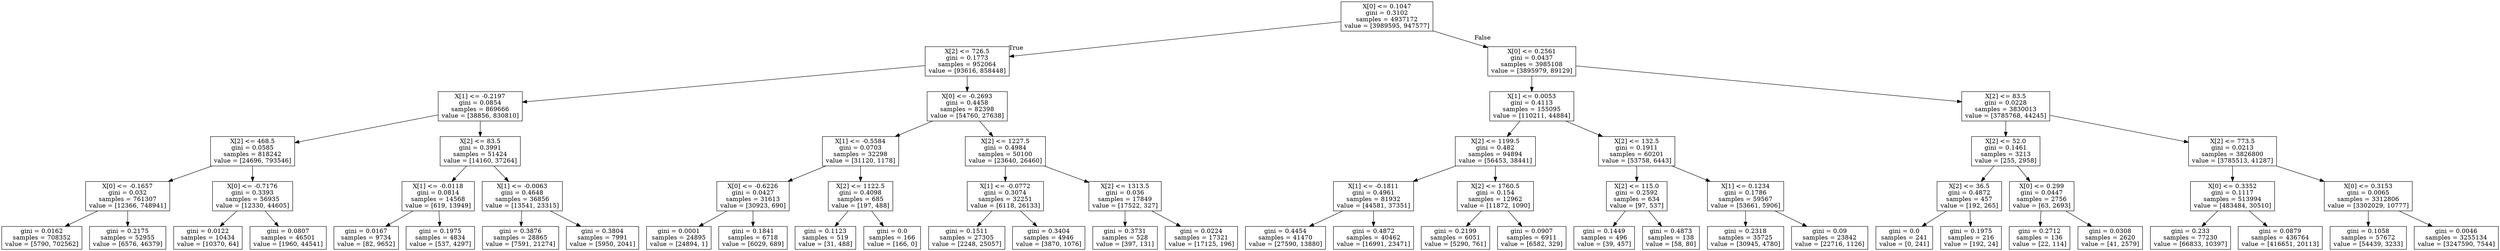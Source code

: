 digraph Tree {
node [shape=box] ;
0 [label="X[0] <= 0.1047\ngini = 0.3102\nsamples = 4937172\nvalue = [3989595, 947577]"] ;
1 [label="X[2] <= 726.5\ngini = 0.1773\nsamples = 952064\nvalue = [93616, 858448]"] ;
0 -> 1 [labeldistance=2.5, labelangle=45, headlabel="True"] ;
2 [label="X[1] <= -0.2197\ngini = 0.0854\nsamples = 869666\nvalue = [38856, 830810]"] ;
1 -> 2 ;
3 [label="X[2] <= 468.5\ngini = 0.0585\nsamples = 818242\nvalue = [24696, 793546]"] ;
2 -> 3 ;
4 [label="X[0] <= -0.1657\ngini = 0.032\nsamples = 761307\nvalue = [12366, 748941]"] ;
3 -> 4 ;
5 [label="gini = 0.0162\nsamples = 708352\nvalue = [5790, 702562]"] ;
4 -> 5 ;
6 [label="gini = 0.2175\nsamples = 52955\nvalue = [6576, 46379]"] ;
4 -> 6 ;
7 [label="X[0] <= -0.7176\ngini = 0.3393\nsamples = 56935\nvalue = [12330, 44605]"] ;
3 -> 7 ;
8 [label="gini = 0.0122\nsamples = 10434\nvalue = [10370, 64]"] ;
7 -> 8 ;
9 [label="gini = 0.0807\nsamples = 46501\nvalue = [1960, 44541]"] ;
7 -> 9 ;
10 [label="X[2] <= 83.5\ngini = 0.3991\nsamples = 51424\nvalue = [14160, 37264]"] ;
2 -> 10 ;
11 [label="X[1] <= -0.0118\ngini = 0.0814\nsamples = 14568\nvalue = [619, 13949]"] ;
10 -> 11 ;
12 [label="gini = 0.0167\nsamples = 9734\nvalue = [82, 9652]"] ;
11 -> 12 ;
13 [label="gini = 0.1975\nsamples = 4834\nvalue = [537, 4297]"] ;
11 -> 13 ;
14 [label="X[1] <= -0.0063\ngini = 0.4648\nsamples = 36856\nvalue = [13541, 23315]"] ;
10 -> 14 ;
15 [label="gini = 0.3876\nsamples = 28865\nvalue = [7591, 21274]"] ;
14 -> 15 ;
16 [label="gini = 0.3804\nsamples = 7991\nvalue = [5950, 2041]"] ;
14 -> 16 ;
17 [label="X[0] <= -0.2693\ngini = 0.4458\nsamples = 82398\nvalue = [54760, 27638]"] ;
1 -> 17 ;
18 [label="X[1] <= -0.5584\ngini = 0.0703\nsamples = 32298\nvalue = [31120, 1178]"] ;
17 -> 18 ;
19 [label="X[0] <= -0.6226\ngini = 0.0427\nsamples = 31613\nvalue = [30923, 690]"] ;
18 -> 19 ;
20 [label="gini = 0.0001\nsamples = 24895\nvalue = [24894, 1]"] ;
19 -> 20 ;
21 [label="gini = 0.1841\nsamples = 6718\nvalue = [6029, 689]"] ;
19 -> 21 ;
22 [label="X[2] <= 1122.5\ngini = 0.4098\nsamples = 685\nvalue = [197, 488]"] ;
18 -> 22 ;
23 [label="gini = 0.1123\nsamples = 519\nvalue = [31, 488]"] ;
22 -> 23 ;
24 [label="gini = 0.0\nsamples = 166\nvalue = [166, 0]"] ;
22 -> 24 ;
25 [label="X[2] <= 1227.5\ngini = 0.4984\nsamples = 50100\nvalue = [23640, 26460]"] ;
17 -> 25 ;
26 [label="X[1] <= -0.0772\ngini = 0.3074\nsamples = 32251\nvalue = [6118, 26133]"] ;
25 -> 26 ;
27 [label="gini = 0.1511\nsamples = 27305\nvalue = [2248, 25057]"] ;
26 -> 27 ;
28 [label="gini = 0.3404\nsamples = 4946\nvalue = [3870, 1076]"] ;
26 -> 28 ;
29 [label="X[2] <= 1313.5\ngini = 0.036\nsamples = 17849\nvalue = [17522, 327]"] ;
25 -> 29 ;
30 [label="gini = 0.3731\nsamples = 528\nvalue = [397, 131]"] ;
29 -> 30 ;
31 [label="gini = 0.0224\nsamples = 17321\nvalue = [17125, 196]"] ;
29 -> 31 ;
32 [label="X[0] <= 0.2561\ngini = 0.0437\nsamples = 3985108\nvalue = [3895979, 89129]"] ;
0 -> 32 [labeldistance=2.5, labelangle=-45, headlabel="False"] ;
33 [label="X[1] <= 0.0053\ngini = 0.4113\nsamples = 155095\nvalue = [110211, 44884]"] ;
32 -> 33 ;
34 [label="X[2] <= 1199.5\ngini = 0.482\nsamples = 94894\nvalue = [56453, 38441]"] ;
33 -> 34 ;
35 [label="X[1] <= -0.1811\ngini = 0.4961\nsamples = 81932\nvalue = [44581, 37351]"] ;
34 -> 35 ;
36 [label="gini = 0.4454\nsamples = 41470\nvalue = [27590, 13880]"] ;
35 -> 36 ;
37 [label="gini = 0.4872\nsamples = 40462\nvalue = [16991, 23471]"] ;
35 -> 37 ;
38 [label="X[2] <= 1760.5\ngini = 0.154\nsamples = 12962\nvalue = [11872, 1090]"] ;
34 -> 38 ;
39 [label="gini = 0.2199\nsamples = 6051\nvalue = [5290, 761]"] ;
38 -> 39 ;
40 [label="gini = 0.0907\nsamples = 6911\nvalue = [6582, 329]"] ;
38 -> 40 ;
41 [label="X[2] <= 132.5\ngini = 0.1911\nsamples = 60201\nvalue = [53758, 6443]"] ;
33 -> 41 ;
42 [label="X[2] <= 115.0\ngini = 0.2592\nsamples = 634\nvalue = [97, 537]"] ;
41 -> 42 ;
43 [label="gini = 0.1449\nsamples = 496\nvalue = [39, 457]"] ;
42 -> 43 ;
44 [label="gini = 0.4873\nsamples = 138\nvalue = [58, 80]"] ;
42 -> 44 ;
45 [label="X[1] <= 0.1234\ngini = 0.1786\nsamples = 59567\nvalue = [53661, 5906]"] ;
41 -> 45 ;
46 [label="gini = 0.2318\nsamples = 35725\nvalue = [30945, 4780]"] ;
45 -> 46 ;
47 [label="gini = 0.09\nsamples = 23842\nvalue = [22716, 1126]"] ;
45 -> 47 ;
48 [label="X[2] <= 83.5\ngini = 0.0228\nsamples = 3830013\nvalue = [3785768, 44245]"] ;
32 -> 48 ;
49 [label="X[2] <= 52.0\ngini = 0.1461\nsamples = 3213\nvalue = [255, 2958]"] ;
48 -> 49 ;
50 [label="X[2] <= 36.5\ngini = 0.4872\nsamples = 457\nvalue = [192, 265]"] ;
49 -> 50 ;
51 [label="gini = 0.0\nsamples = 241\nvalue = [0, 241]"] ;
50 -> 51 ;
52 [label="gini = 0.1975\nsamples = 216\nvalue = [192, 24]"] ;
50 -> 52 ;
53 [label="X[0] <= 0.299\ngini = 0.0447\nsamples = 2756\nvalue = [63, 2693]"] ;
49 -> 53 ;
54 [label="gini = 0.2712\nsamples = 136\nvalue = [22, 114]"] ;
53 -> 54 ;
55 [label="gini = 0.0308\nsamples = 2620\nvalue = [41, 2579]"] ;
53 -> 55 ;
56 [label="X[2] <= 773.5\ngini = 0.0213\nsamples = 3826800\nvalue = [3785513, 41287]"] ;
48 -> 56 ;
57 [label="X[0] <= 0.3352\ngini = 0.1117\nsamples = 513994\nvalue = [483484, 30510]"] ;
56 -> 57 ;
58 [label="gini = 0.233\nsamples = 77230\nvalue = [66833, 10397]"] ;
57 -> 58 ;
59 [label="gini = 0.0879\nsamples = 436764\nvalue = [416651, 20113]"] ;
57 -> 59 ;
60 [label="X[0] <= 0.3153\ngini = 0.0065\nsamples = 3312806\nvalue = [3302029, 10777]"] ;
56 -> 60 ;
61 [label="gini = 0.1058\nsamples = 57672\nvalue = [54439, 3233]"] ;
60 -> 61 ;
62 [label="gini = 0.0046\nsamples = 3255134\nvalue = [3247590, 7544]"] ;
60 -> 62 ;
}